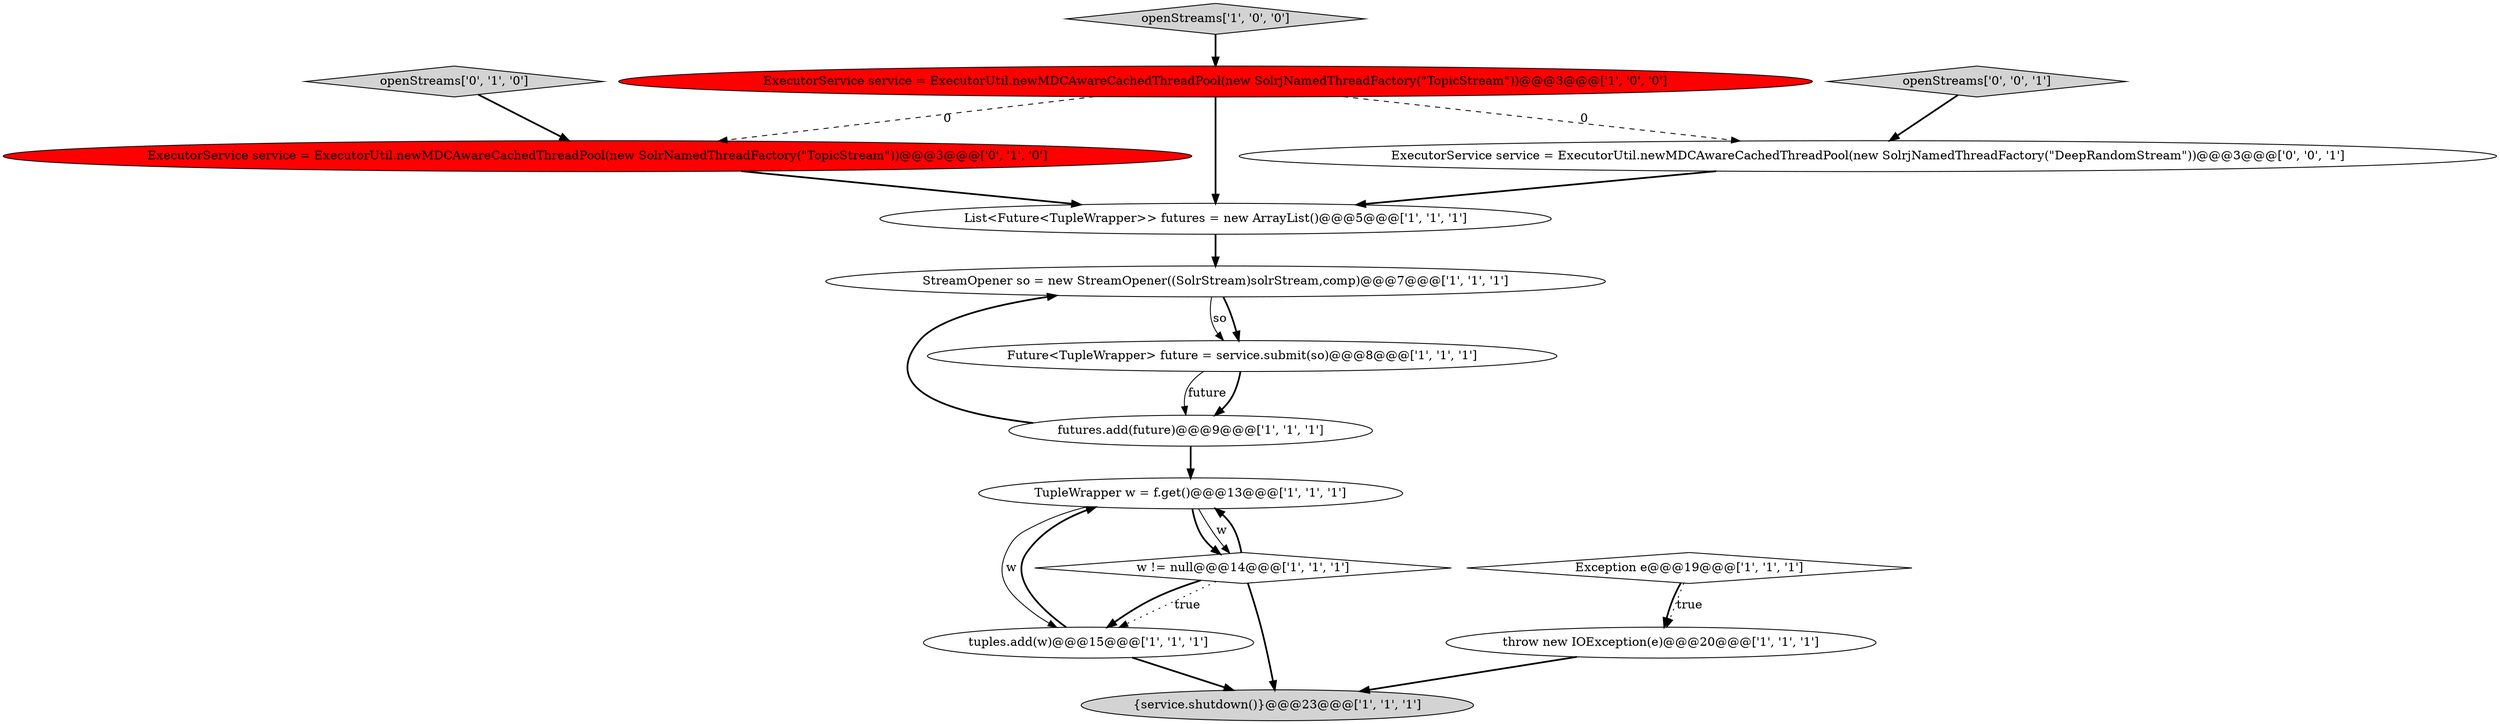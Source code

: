 digraph {
4 [style = filled, label = "openStreams['1', '0', '0']", fillcolor = lightgray, shape = diamond image = "AAA0AAABBB1BBB"];
8 [style = filled, label = "futures.add(future)@@@9@@@['1', '1', '1']", fillcolor = white, shape = ellipse image = "AAA0AAABBB1BBB"];
9 [style = filled, label = "w != null@@@14@@@['1', '1', '1']", fillcolor = white, shape = diamond image = "AAA0AAABBB1BBB"];
10 [style = filled, label = "StreamOpener so = new StreamOpener((SolrStream)solrStream,comp)@@@7@@@['1', '1', '1']", fillcolor = white, shape = ellipse image = "AAA0AAABBB1BBB"];
12 [style = filled, label = "ExecutorService service = ExecutorUtil.newMDCAwareCachedThreadPool(new SolrNamedThreadFactory(\"TopicStream\"))@@@3@@@['0', '1', '0']", fillcolor = red, shape = ellipse image = "AAA1AAABBB2BBB"];
0 [style = filled, label = "tuples.add(w)@@@15@@@['1', '1', '1']", fillcolor = white, shape = ellipse image = "AAA0AAABBB1BBB"];
3 [style = filled, label = "Exception e@@@19@@@['1', '1', '1']", fillcolor = white, shape = diamond image = "AAA0AAABBB1BBB"];
13 [style = filled, label = "openStreams['0', '1', '0']", fillcolor = lightgray, shape = diamond image = "AAA0AAABBB2BBB"];
14 [style = filled, label = "ExecutorService service = ExecutorUtil.newMDCAwareCachedThreadPool(new SolrjNamedThreadFactory(\"DeepRandomStream\"))@@@3@@@['0', '0', '1']", fillcolor = white, shape = ellipse image = "AAA0AAABBB3BBB"];
15 [style = filled, label = "openStreams['0', '0', '1']", fillcolor = lightgray, shape = diamond image = "AAA0AAABBB3BBB"];
7 [style = filled, label = "List<Future<TupleWrapper>> futures = new ArrayList()@@@5@@@['1', '1', '1']", fillcolor = white, shape = ellipse image = "AAA0AAABBB1BBB"];
2 [style = filled, label = "ExecutorService service = ExecutorUtil.newMDCAwareCachedThreadPool(new SolrjNamedThreadFactory(\"TopicStream\"))@@@3@@@['1', '0', '0']", fillcolor = red, shape = ellipse image = "AAA1AAABBB1BBB"];
6 [style = filled, label = "Future<TupleWrapper> future = service.submit(so)@@@8@@@['1', '1', '1']", fillcolor = white, shape = ellipse image = "AAA0AAABBB1BBB"];
11 [style = filled, label = "TupleWrapper w = f.get()@@@13@@@['1', '1', '1']", fillcolor = white, shape = ellipse image = "AAA0AAABBB1BBB"];
5 [style = filled, label = "throw new IOException(e)@@@20@@@['1', '1', '1']", fillcolor = white, shape = ellipse image = "AAA0AAABBB1BBB"];
1 [style = filled, label = "{service.shutdown()}@@@23@@@['1', '1', '1']", fillcolor = lightgray, shape = ellipse image = "AAA0AAABBB1BBB"];
8->10 [style = bold, label=""];
9->0 [style = dotted, label="true"];
9->11 [style = bold, label=""];
9->0 [style = bold, label=""];
15->14 [style = bold, label=""];
7->10 [style = bold, label=""];
0->11 [style = bold, label=""];
11->0 [style = solid, label="w"];
4->2 [style = bold, label=""];
11->9 [style = bold, label=""];
10->6 [style = bold, label=""];
12->7 [style = bold, label=""];
14->7 [style = bold, label=""];
5->1 [style = bold, label=""];
2->12 [style = dashed, label="0"];
3->5 [style = bold, label=""];
3->5 [style = dotted, label="true"];
13->12 [style = bold, label=""];
2->14 [style = dashed, label="0"];
0->1 [style = bold, label=""];
6->8 [style = bold, label=""];
2->7 [style = bold, label=""];
9->1 [style = bold, label=""];
8->11 [style = bold, label=""];
11->9 [style = solid, label="w"];
6->8 [style = solid, label="future"];
10->6 [style = solid, label="so"];
}
